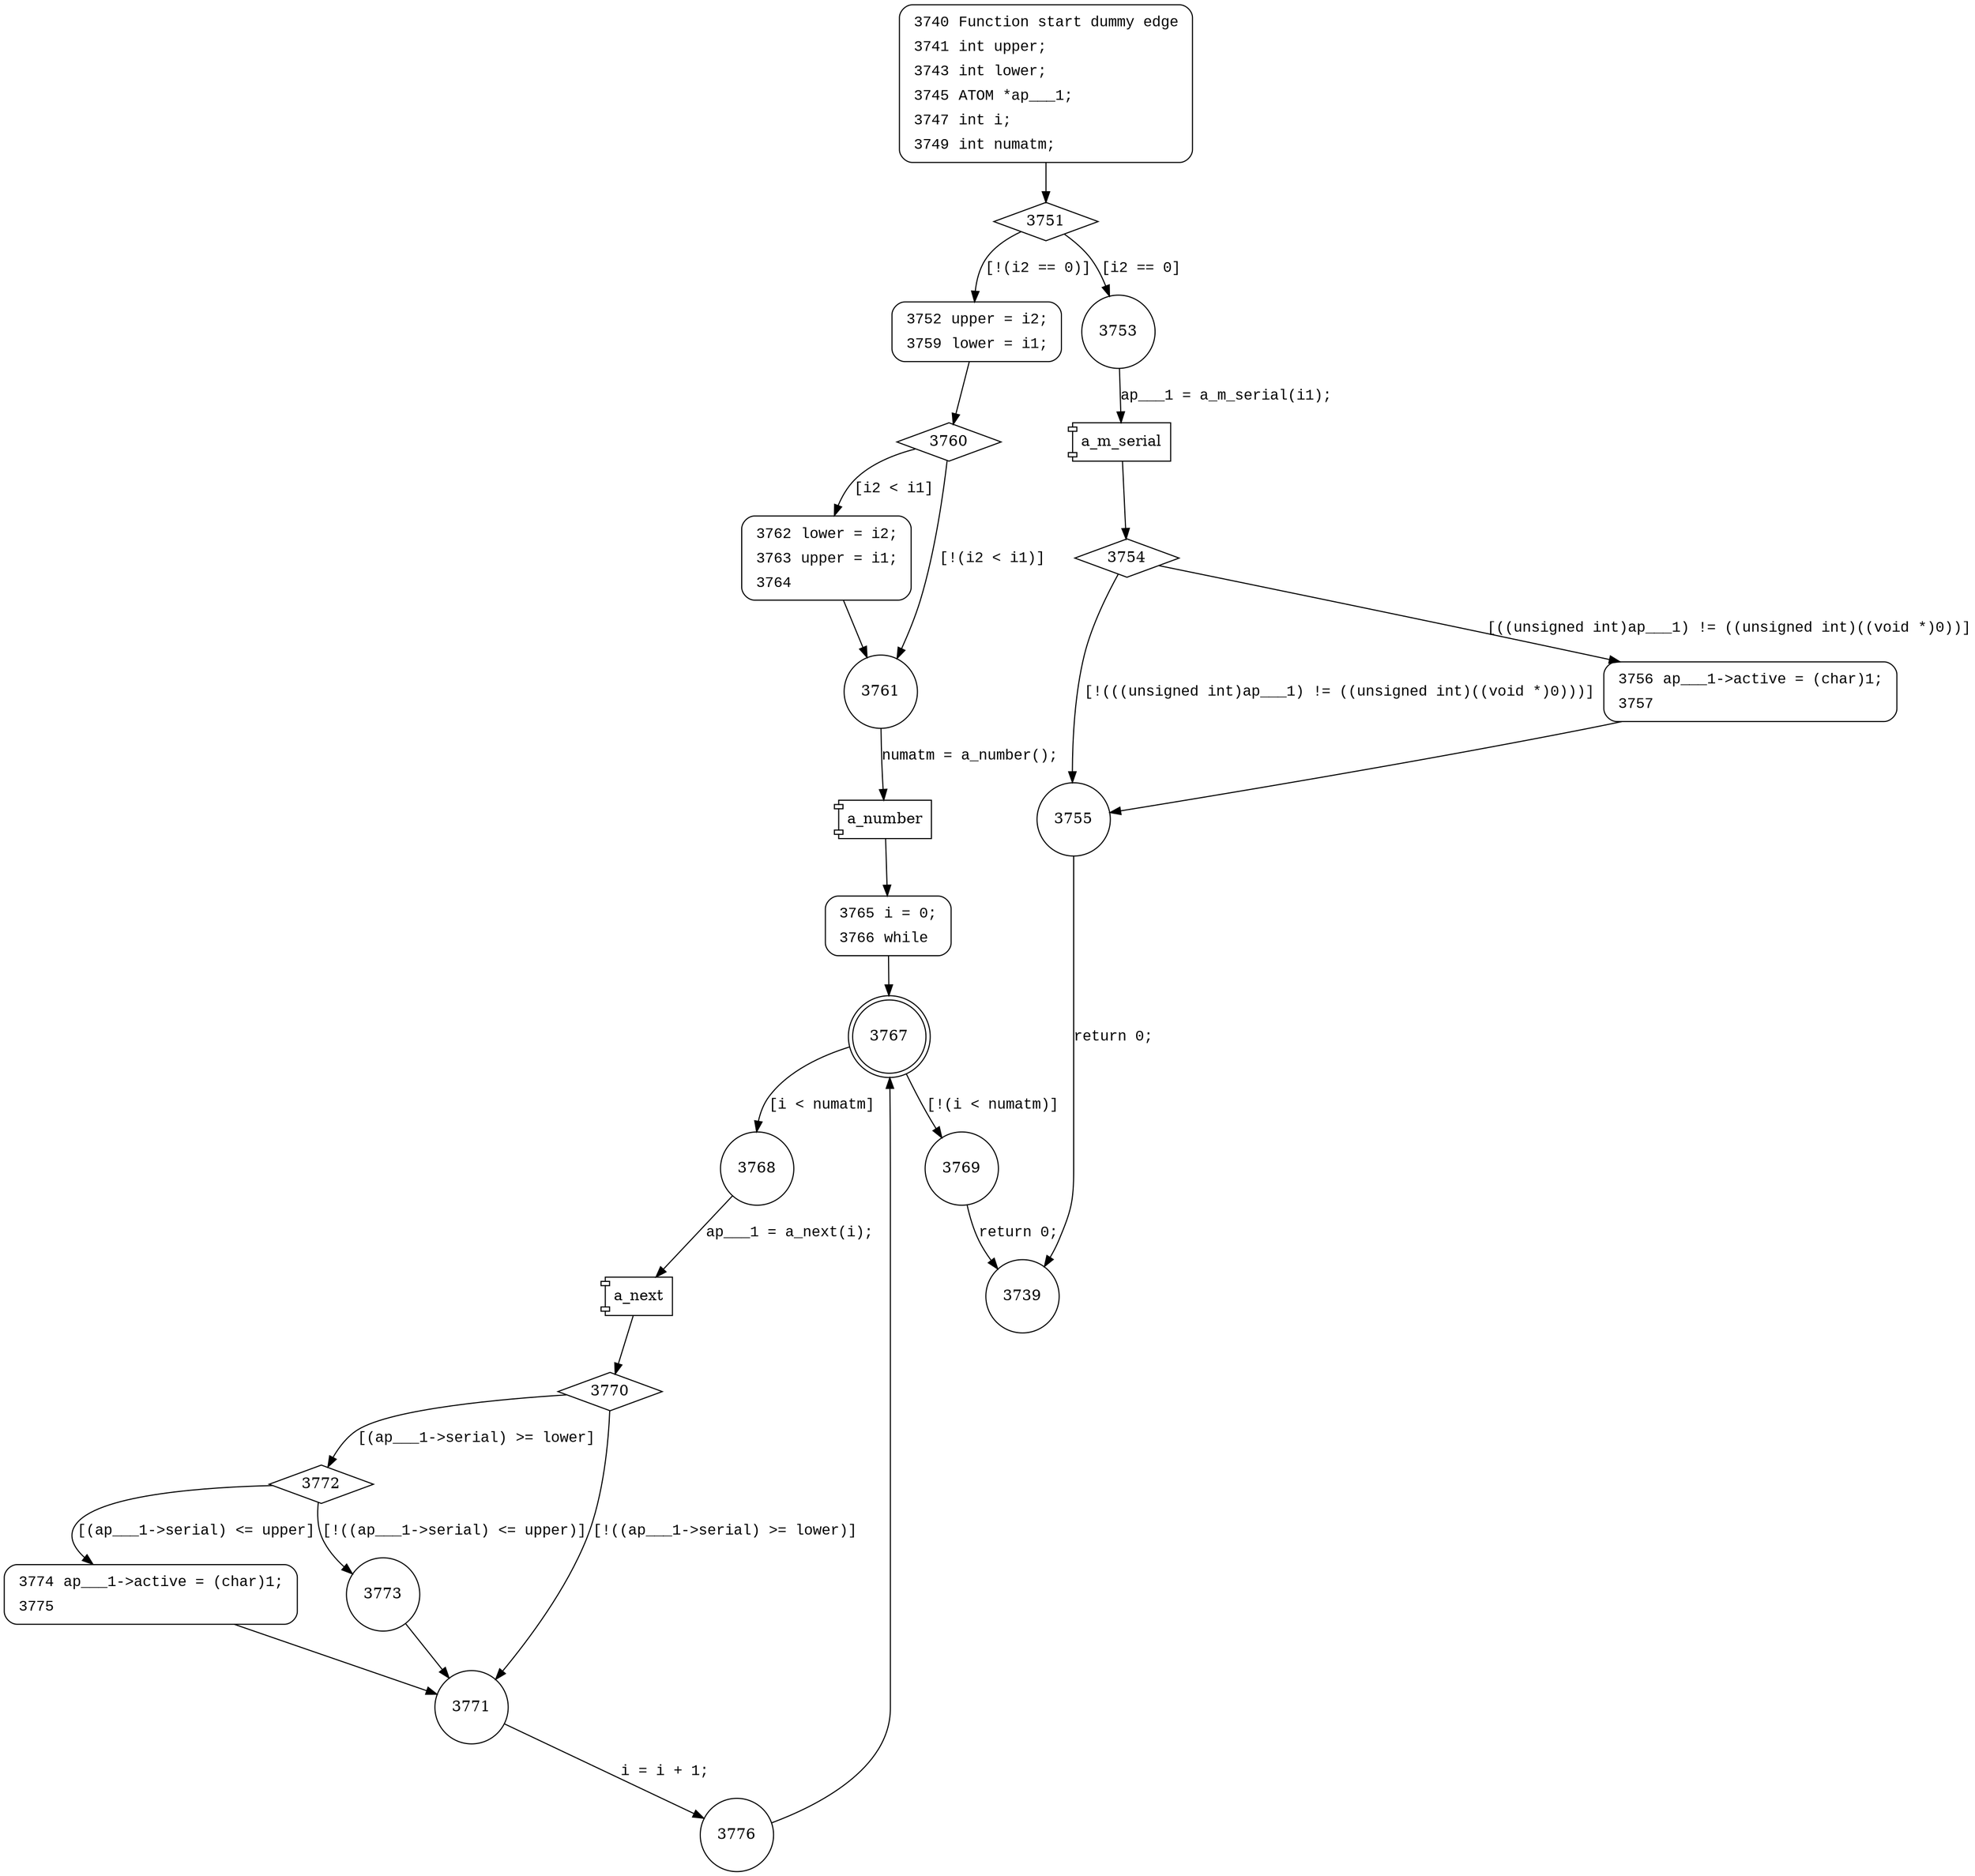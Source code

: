 digraph activate {
3751 [shape="diamond"]
3752 [shape="circle"]
3753 [shape="circle"]
3754 [shape="diamond"]
3755 [shape="circle"]
3756 [shape="circle"]
3739 [shape="circle"]
3760 [shape="diamond"]
3761 [shape="circle"]
3762 [shape="circle"]
3765 [shape="circle"]
3767 [shape="doublecircle"]
3769 [shape="circle"]
3768 [shape="circle"]
3770 [shape="diamond"]
3771 [shape="circle"]
3772 [shape="diamond"]
3773 [shape="circle"]
3774 [shape="circle"]
3776 [shape="circle"]
3740 [style="filled,bold" penwidth="1" fillcolor="white" fontname="Courier New" shape="Mrecord" label=<<table border="0" cellborder="0" cellpadding="3" bgcolor="white"><tr><td align="right">3740</td><td align="left">Function start dummy edge</td></tr><tr><td align="right">3741</td><td align="left">int upper;</td></tr><tr><td align="right">3743</td><td align="left">int lower;</td></tr><tr><td align="right">3745</td><td align="left">ATOM *ap___1;</td></tr><tr><td align="right">3747</td><td align="left">int i;</td></tr><tr><td align="right">3749</td><td align="left">int numatm;</td></tr></table>>]
3740 -> 3751[label=""]
3756 [style="filled,bold" penwidth="1" fillcolor="white" fontname="Courier New" shape="Mrecord" label=<<table border="0" cellborder="0" cellpadding="3" bgcolor="white"><tr><td align="right">3756</td><td align="left">ap___1-&gt;active = (char)1;</td></tr><tr><td align="right">3757</td><td align="left"></td></tr></table>>]
3756 -> 3755[label=""]
3752 [style="filled,bold" penwidth="1" fillcolor="white" fontname="Courier New" shape="Mrecord" label=<<table border="0" cellborder="0" cellpadding="3" bgcolor="white"><tr><td align="right">3752</td><td align="left">upper = i2;</td></tr><tr><td align="right">3759</td><td align="left">lower = i1;</td></tr></table>>]
3752 -> 3760[label=""]
3762 [style="filled,bold" penwidth="1" fillcolor="white" fontname="Courier New" shape="Mrecord" label=<<table border="0" cellborder="0" cellpadding="3" bgcolor="white"><tr><td align="right">3762</td><td align="left">lower = i2;</td></tr><tr><td align="right">3763</td><td align="left">upper = i1;</td></tr><tr><td align="right">3764</td><td align="left"></td></tr></table>>]
3762 -> 3761[label=""]
3765 [style="filled,bold" penwidth="1" fillcolor="white" fontname="Courier New" shape="Mrecord" label=<<table border="0" cellborder="0" cellpadding="3" bgcolor="white"><tr><td align="right">3765</td><td align="left">i = 0;</td></tr><tr><td align="right">3766</td><td align="left">while</td></tr></table>>]
3765 -> 3767[label=""]
3774 [style="filled,bold" penwidth="1" fillcolor="white" fontname="Courier New" shape="Mrecord" label=<<table border="0" cellborder="0" cellpadding="3" bgcolor="white"><tr><td align="right">3774</td><td align="left">ap___1-&gt;active = (char)1;</td></tr><tr><td align="right">3775</td><td align="left"></td></tr></table>>]
3774 -> 3771[label=""]
3751 -> 3752 [label="[!(i2 == 0)]" fontname="Courier New"]
3751 -> 3753 [label="[i2 == 0]" fontname="Courier New"]
100586 [shape="component" label="a_m_serial"]
3753 -> 100586 [label="ap___1 = a_m_serial(i1);" fontname="Courier New"]
100586 -> 3754 [label="" fontname="Courier New"]
3754 -> 3755 [label="[!(((unsigned int)ap___1) != ((unsigned int)((void *)0)))]" fontname="Courier New"]
3754 -> 3756 [label="[((unsigned int)ap___1) != ((unsigned int)((void *)0))]" fontname="Courier New"]
3755 -> 3739 [label="return 0;" fontname="Courier New"]
3760 -> 3761 [label="[!(i2 < i1)]" fontname="Courier New"]
3760 -> 3762 [label="[i2 < i1]" fontname="Courier New"]
100587 [shape="component" label="a_number"]
3761 -> 100587 [label="numatm = a_number();" fontname="Courier New"]
100587 -> 3765 [label="" fontname="Courier New"]
3767 -> 3769 [label="[!(i < numatm)]" fontname="Courier New"]
3767 -> 3768 [label="[i < numatm]" fontname="Courier New"]
100588 [shape="component" label="a_next"]
3768 -> 100588 [label="ap___1 = a_next(i);" fontname="Courier New"]
100588 -> 3770 [label="" fontname="Courier New"]
3770 -> 3771 [label="[!((ap___1->serial) >= lower)]" fontname="Courier New"]
3770 -> 3772 [label="[(ap___1->serial) >= lower]" fontname="Courier New"]
3772 -> 3773 [label="[!((ap___1->serial) <= upper)]" fontname="Courier New"]
3772 -> 3774 [label="[(ap___1->serial) <= upper]" fontname="Courier New"]
3771 -> 3776 [label="i = i + 1;" fontname="Courier New"]
3773 -> 3771 [label="" fontname="Courier New"]
3776 -> 3767 [label="" fontname="Courier New"]
3769 -> 3739 [label="return 0;" fontname="Courier New"]
}
